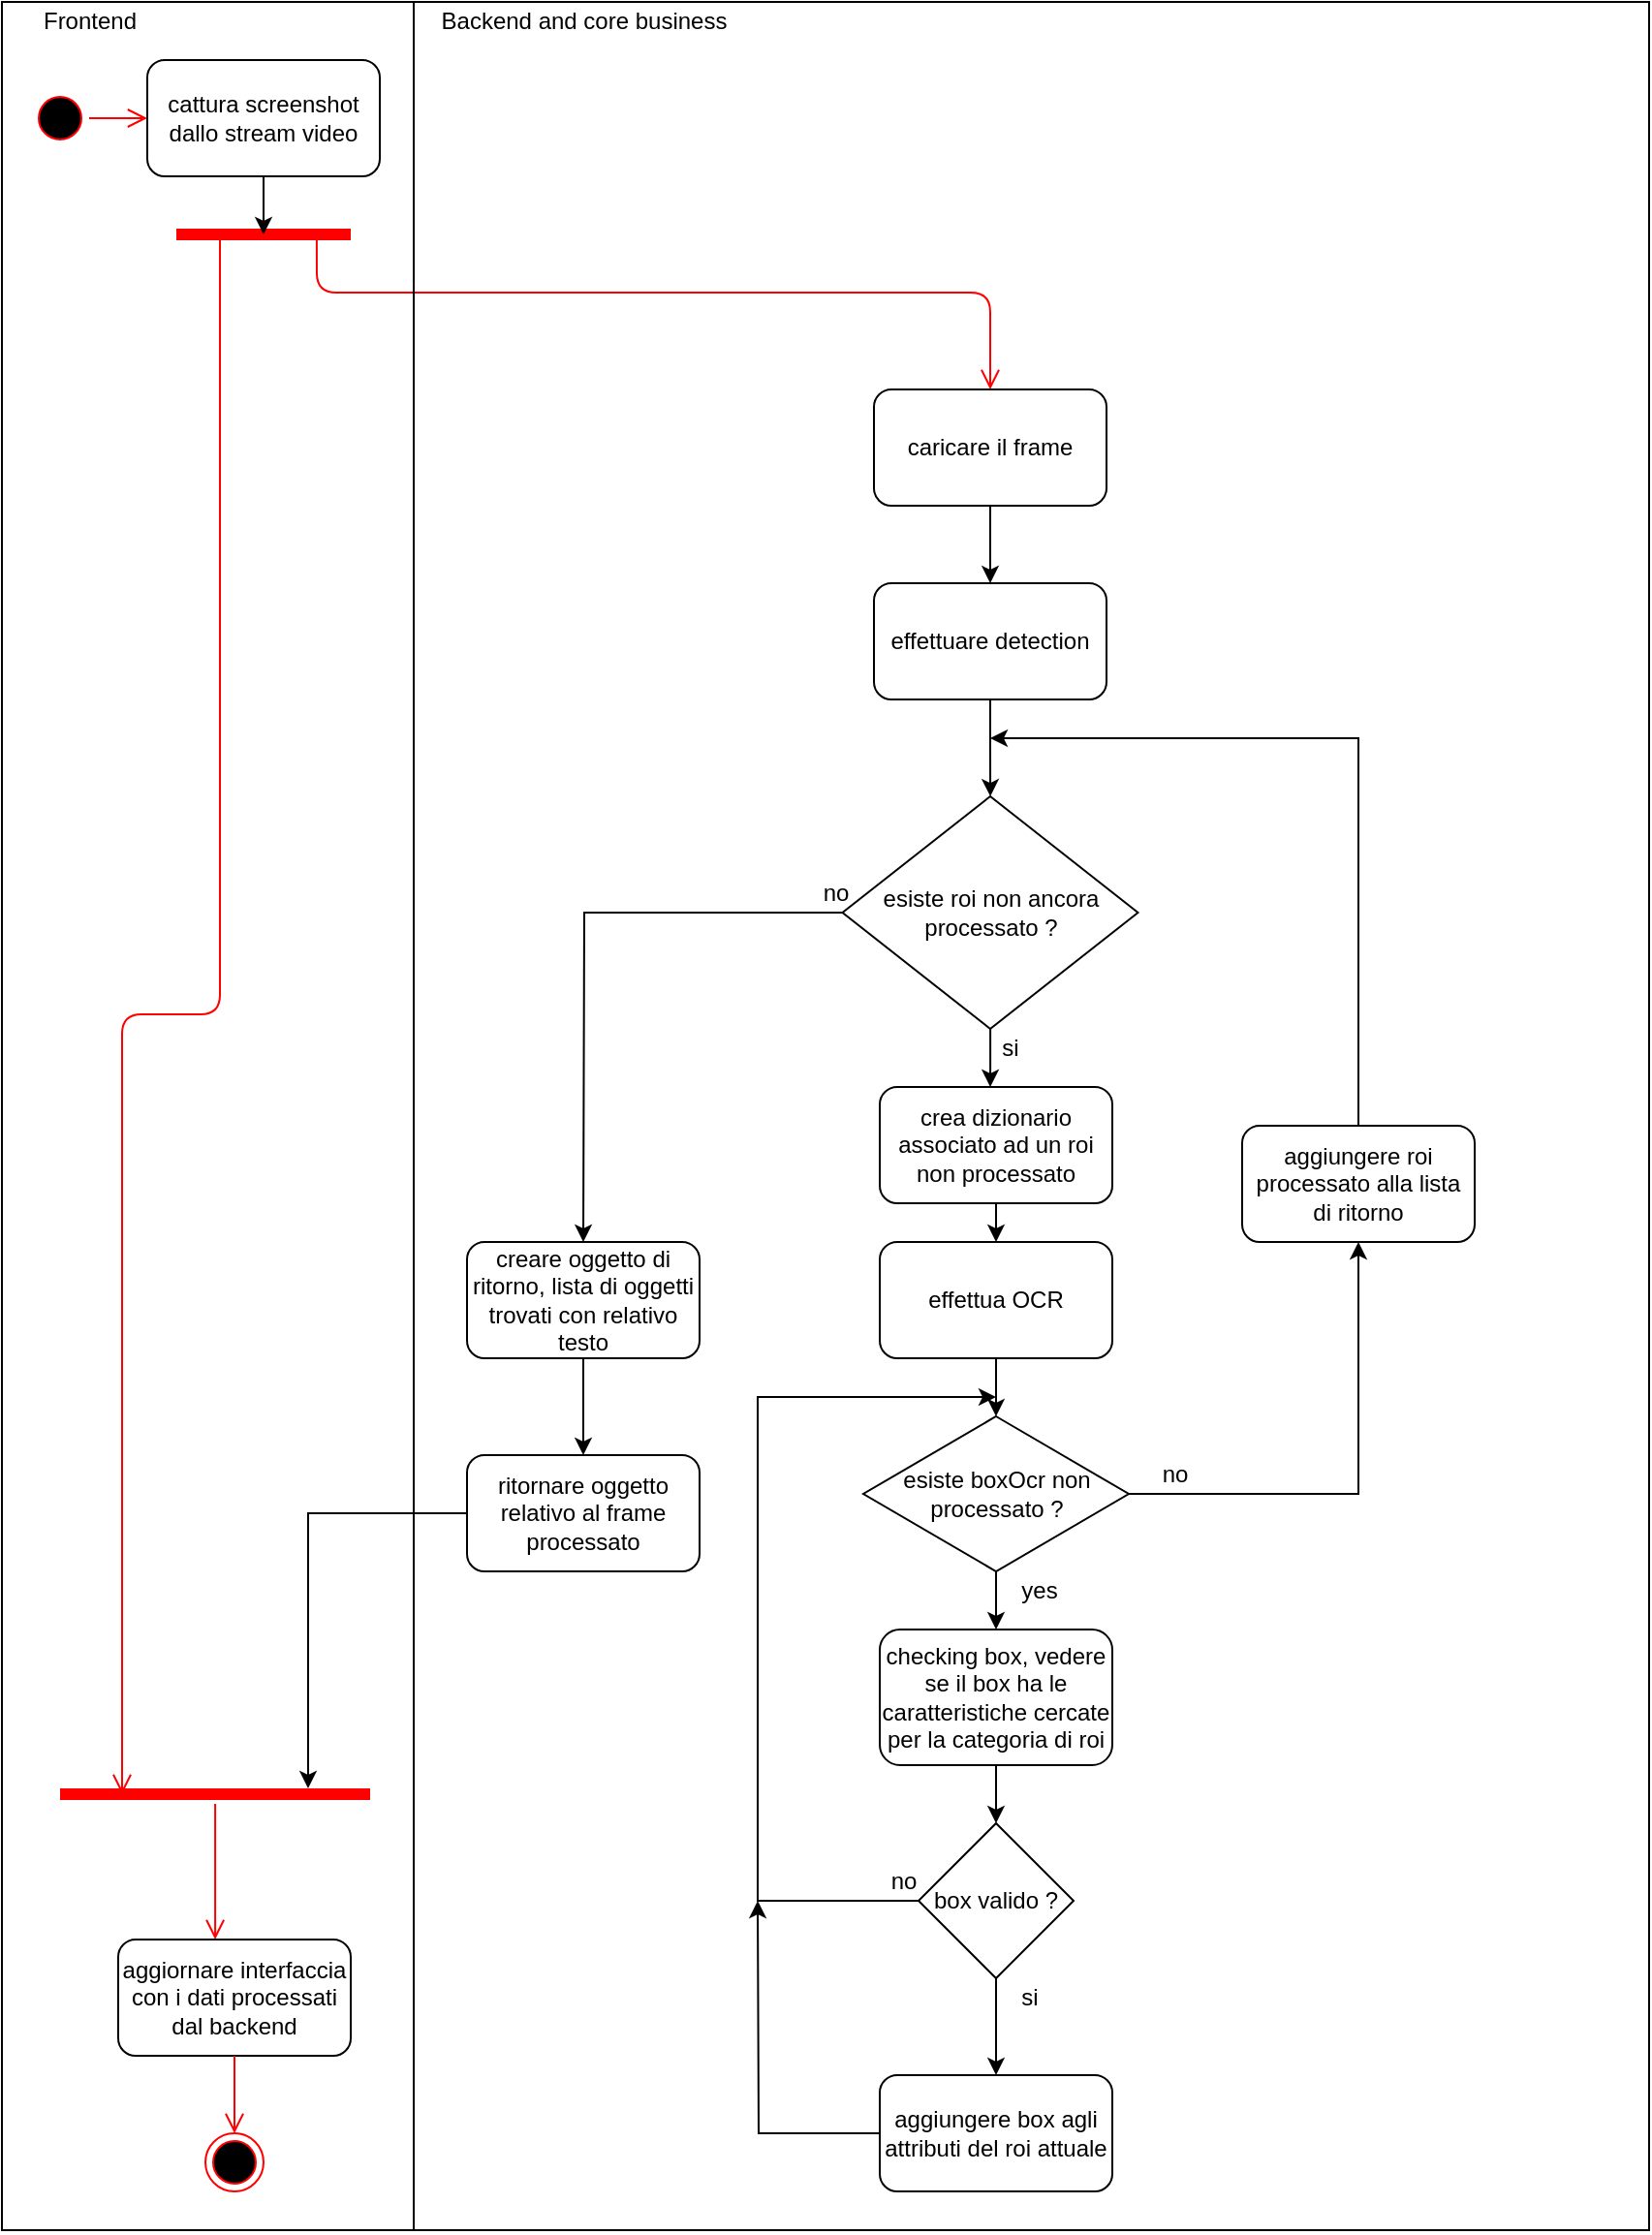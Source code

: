 <mxfile version="13.3.9" type="device"><diagram id="uwBLmsjetammfSKmw6Nh" name="Page-1"><mxGraphModel dx="2363" dy="1387" grid="1" gridSize="10" guides="1" tooltips="1" connect="1" arrows="1" fold="1" page="1" pageScale="1" pageWidth="827" pageHeight="1169" math="0" shadow="0"><root><mxCell id="0"/><mxCell id="1" parent="0"/><mxCell id="QDMbxhfApAFi8phRJ2cl-10" value="" style="rounded=0;whiteSpace=wrap;html=1;" parent="1" vertex="1"><mxGeometry x="40" y="10" width="850" height="1150" as="geometry"/></mxCell><mxCell id="DUnZ_-7SdD26XK_jcVOT-16" value="" style="edgeStyle=orthogonalEdgeStyle;rounded=0;orthogonalLoop=1;jettySize=auto;html=1;" parent="1" source="DUnZ_-7SdD26XK_jcVOT-17" target="DUnZ_-7SdD26XK_jcVOT-19" edge="1"><mxGeometry relative="1" as="geometry"/></mxCell><mxCell id="DUnZ_-7SdD26XK_jcVOT-17" value="caricare il frame" style="rounded=1;whiteSpace=wrap;html=1;" parent="1" vertex="1"><mxGeometry x="490" y="210" width="120" height="60" as="geometry"/></mxCell><mxCell id="DUnZ_-7SdD26XK_jcVOT-18" value="" style="edgeStyle=orthogonalEdgeStyle;rounded=0;orthogonalLoop=1;jettySize=auto;html=1;" parent="1" source="DUnZ_-7SdD26XK_jcVOT-19" target="DUnZ_-7SdD26XK_jcVOT-22" edge="1"><mxGeometry relative="1" as="geometry"/></mxCell><mxCell id="DUnZ_-7SdD26XK_jcVOT-19" value="effettuare detection" style="rounded=1;whiteSpace=wrap;html=1;" parent="1" vertex="1"><mxGeometry x="490" y="310" width="120" height="60" as="geometry"/></mxCell><mxCell id="DUnZ_-7SdD26XK_jcVOT-20" style="edgeStyle=orthogonalEdgeStyle;rounded=0;orthogonalLoop=1;jettySize=auto;html=1;" parent="1" source="DUnZ_-7SdD26XK_jcVOT-22" edge="1"><mxGeometry relative="1" as="geometry"><mxPoint x="340" y="650" as="targetPoint"/></mxGeometry></mxCell><mxCell id="DUnZ_-7SdD26XK_jcVOT-21" value="" style="edgeStyle=orthogonalEdgeStyle;rounded=0;orthogonalLoop=1;jettySize=auto;html=1;" parent="1" source="DUnZ_-7SdD26XK_jcVOT-22" edge="1"><mxGeometry relative="1" as="geometry"><mxPoint x="550" y="570" as="targetPoint"/></mxGeometry></mxCell><mxCell id="DUnZ_-7SdD26XK_jcVOT-22" value="esiste roi non ancora processato ?" style="rhombus;whiteSpace=wrap;html=1;" parent="1" vertex="1"><mxGeometry x="473.75" y="420" width="152.5" height="120" as="geometry"/></mxCell><mxCell id="DUnZ_-7SdD26XK_jcVOT-23" style="edgeStyle=orthogonalEdgeStyle;rounded=0;orthogonalLoop=1;jettySize=auto;html=1;" parent="1" source="DUnZ_-7SdD26XK_jcVOT-24" edge="1"><mxGeometry relative="1" as="geometry"><mxPoint x="553" y="650" as="targetPoint"/></mxGeometry></mxCell><mxCell id="DUnZ_-7SdD26XK_jcVOT-24" value="crea dizionario associato ad un roi non processato" style="rounded=1;whiteSpace=wrap;html=1;" parent="1" vertex="1"><mxGeometry x="493" y="570" width="120" height="60" as="geometry"/></mxCell><mxCell id="DUnZ_-7SdD26XK_jcVOT-25" value="" style="edgeStyle=orthogonalEdgeStyle;rounded=0;orthogonalLoop=1;jettySize=auto;html=1;" parent="1" source="DUnZ_-7SdD26XK_jcVOT-26" target="DUnZ_-7SdD26XK_jcVOT-29" edge="1"><mxGeometry relative="1" as="geometry"/></mxCell><mxCell id="DUnZ_-7SdD26XK_jcVOT-26" value="effettua OCR" style="rounded=1;whiteSpace=wrap;html=1;" parent="1" vertex="1"><mxGeometry x="493" y="650" width="120" height="60" as="geometry"/></mxCell><mxCell id="DUnZ_-7SdD26XK_jcVOT-27" value="" style="edgeStyle=orthogonalEdgeStyle;rounded=0;orthogonalLoop=1;jettySize=auto;html=1;" parent="1" source="DUnZ_-7SdD26XK_jcVOT-29" target="DUnZ_-7SdD26XK_jcVOT-33" edge="1"><mxGeometry relative="1" as="geometry"/></mxCell><mxCell id="DUnZ_-7SdD26XK_jcVOT-28" style="edgeStyle=orthogonalEdgeStyle;rounded=0;orthogonalLoop=1;jettySize=auto;html=1;" parent="1" source="DUnZ_-7SdD26XK_jcVOT-29" target="DUnZ_-7SdD26XK_jcVOT-31" edge="1"><mxGeometry relative="1" as="geometry"/></mxCell><mxCell id="DUnZ_-7SdD26XK_jcVOT-29" value="esiste boxOcr non processato ?" style="rhombus;whiteSpace=wrap;html=1;" parent="1" vertex="1"><mxGeometry x="484.5" y="740" width="137" height="80" as="geometry"/></mxCell><mxCell id="DUnZ_-7SdD26XK_jcVOT-30" style="edgeStyle=orthogonalEdgeStyle;rounded=0;orthogonalLoop=1;jettySize=auto;html=1;" parent="1" source="DUnZ_-7SdD26XK_jcVOT-31" edge="1"><mxGeometry relative="1" as="geometry"><mxPoint x="550" y="390" as="targetPoint"/><Array as="points"><mxPoint x="740" y="390"/></Array></mxGeometry></mxCell><mxCell id="DUnZ_-7SdD26XK_jcVOT-31" value="aggiungere roi processato alla lista di ritorno" style="rounded=1;whiteSpace=wrap;html=1;" parent="1" vertex="1"><mxGeometry x="680" y="590" width="120" height="60" as="geometry"/></mxCell><mxCell id="DUnZ_-7SdD26XK_jcVOT-32" value="" style="edgeStyle=orthogonalEdgeStyle;rounded=0;orthogonalLoop=1;jettySize=auto;html=1;" parent="1" source="DUnZ_-7SdD26XK_jcVOT-33" target="DUnZ_-7SdD26XK_jcVOT-36" edge="1"><mxGeometry relative="1" as="geometry"/></mxCell><mxCell id="DUnZ_-7SdD26XK_jcVOT-33" value="checking box, vedere se il box ha le caratteristiche cercate per la categoria di roi" style="rounded=1;whiteSpace=wrap;html=1;" parent="1" vertex="1"><mxGeometry x="493" y="850" width="120" height="70" as="geometry"/></mxCell><mxCell id="DUnZ_-7SdD26XK_jcVOT-34" value="" style="edgeStyle=orthogonalEdgeStyle;rounded=0;orthogonalLoop=1;jettySize=auto;html=1;" parent="1" source="DUnZ_-7SdD26XK_jcVOT-36" target="DUnZ_-7SdD26XK_jcVOT-38" edge="1"><mxGeometry relative="1" as="geometry"/></mxCell><mxCell id="DUnZ_-7SdD26XK_jcVOT-35" style="edgeStyle=orthogonalEdgeStyle;rounded=0;orthogonalLoop=1;jettySize=auto;html=1;" parent="1" source="DUnZ_-7SdD26XK_jcVOT-36" edge="1"><mxGeometry relative="1" as="geometry"><mxPoint x="553" y="730" as="targetPoint"/><Array as="points"><mxPoint x="430" y="990"/><mxPoint x="430" y="730"/></Array></mxGeometry></mxCell><mxCell id="DUnZ_-7SdD26XK_jcVOT-36" value="box valido ?" style="rhombus;whiteSpace=wrap;html=1;" parent="1" vertex="1"><mxGeometry x="513" y="950" width="80" height="80" as="geometry"/></mxCell><mxCell id="DUnZ_-7SdD26XK_jcVOT-37" style="edgeStyle=orthogonalEdgeStyle;rounded=0;orthogonalLoop=1;jettySize=auto;html=1;" parent="1" source="DUnZ_-7SdD26XK_jcVOT-38" edge="1"><mxGeometry relative="1" as="geometry"><mxPoint x="430" y="990" as="targetPoint"/></mxGeometry></mxCell><mxCell id="DUnZ_-7SdD26XK_jcVOT-38" value="aggiungere box agli attributi del roi attuale" style="rounded=1;whiteSpace=wrap;html=1;" parent="1" vertex="1"><mxGeometry x="493" y="1080" width="120" height="60" as="geometry"/></mxCell><mxCell id="DUnZ_-7SdD26XK_jcVOT-39" style="edgeStyle=orthogonalEdgeStyle;rounded=0;orthogonalLoop=1;jettySize=auto;html=1;entryX=0.5;entryY=0;entryDx=0;entryDy=0;" parent="1" source="DUnZ_-7SdD26XK_jcVOT-40" target="DUnZ_-7SdD26XK_jcVOT-42" edge="1"><mxGeometry relative="1" as="geometry"/></mxCell><mxCell id="DUnZ_-7SdD26XK_jcVOT-40" value="creare oggetto di ritorno, lista di oggetti trovati con relativo testo" style="rounded=1;whiteSpace=wrap;html=1;" parent="1" vertex="1"><mxGeometry x="280" y="650" width="120" height="60" as="geometry"/></mxCell><mxCell id="DUnZ_-7SdD26XK_jcVOT-41" value="" style="edgeStyle=orthogonalEdgeStyle;rounded=0;orthogonalLoop=1;jettySize=auto;html=1;entryX=0.8;entryY=0.2;entryDx=0;entryDy=0;entryPerimeter=0;" parent="1" source="DUnZ_-7SdD26XK_jcVOT-42" target="QDMbxhfApAFi8phRJ2cl-1" edge="1"><mxGeometry relative="1" as="geometry"><mxPoint x="340" y="870" as="targetPoint"/></mxGeometry></mxCell><mxCell id="DUnZ_-7SdD26XK_jcVOT-42" value="ritornare oggetto relativo al frame processato" style="rounded=1;whiteSpace=wrap;html=1;" parent="1" vertex="1"><mxGeometry x="280" y="760" width="120" height="60" as="geometry"/></mxCell><mxCell id="DUnZ_-7SdD26XK_jcVOT-43" value="no" style="text;html=1;align=center;verticalAlign=middle;resizable=0;points=[];autosize=1;" parent="1" vertex="1"><mxGeometry x="630" y="760" width="30" height="20" as="geometry"/></mxCell><mxCell id="DUnZ_-7SdD26XK_jcVOT-44" value="yes" style="text;html=1;align=center;verticalAlign=middle;resizable=0;points=[];autosize=1;" parent="1" vertex="1"><mxGeometry x="560" y="820" width="30" height="20" as="geometry"/></mxCell><mxCell id="DUnZ_-7SdD26XK_jcVOT-45" value="si" style="text;html=1;align=center;verticalAlign=middle;resizable=0;points=[];autosize=1;" parent="1" vertex="1"><mxGeometry x="550" y="540" width="20" height="20" as="geometry"/></mxCell><mxCell id="DUnZ_-7SdD26XK_jcVOT-46" value="no" style="text;html=1;align=center;verticalAlign=middle;resizable=0;points=[];autosize=1;" parent="1" vertex="1"><mxGeometry x="455" y="460" width="30" height="20" as="geometry"/></mxCell><mxCell id="DUnZ_-7SdD26XK_jcVOT-47" value="si" style="text;html=1;align=center;verticalAlign=middle;resizable=0;points=[];autosize=1;" parent="1" vertex="1"><mxGeometry x="560" y="1030" width="20" height="20" as="geometry"/></mxCell><mxCell id="DUnZ_-7SdD26XK_jcVOT-48" value="no" style="text;html=1;align=center;verticalAlign=middle;resizable=0;points=[];autosize=1;" parent="1" vertex="1"><mxGeometry x="489.5" y="970" width="30" height="20" as="geometry"/></mxCell><mxCell id="QDMbxhfApAFi8phRJ2cl-1" value="" style="shape=line;html=1;strokeWidth=6;strokeColor=#ff0000;" parent="1" vertex="1"><mxGeometry x="70" y="930" width="160" height="10" as="geometry"/></mxCell><mxCell id="QDMbxhfApAFi8phRJ2cl-2" value="" style="edgeStyle=orthogonalEdgeStyle;html=1;verticalAlign=bottom;endArrow=open;endSize=8;strokeColor=#ff0000;entryX=0.417;entryY=0;entryDx=0;entryDy=0;entryPerimeter=0;" parent="1" source="QDMbxhfApAFi8phRJ2cl-1" target="QDMbxhfApAFi8phRJ2cl-11" edge="1"><mxGeometry relative="1" as="geometry"><mxPoint x="160" y="1040" as="targetPoint"/><Array as="points"/></mxGeometry></mxCell><mxCell id="QDMbxhfApAFi8phRJ2cl-3" value="" style="shape=line;html=1;strokeWidth=6;strokeColor=#ff0000;" parent="1" vertex="1"><mxGeometry x="130" y="125" width="90" height="10" as="geometry"/></mxCell><mxCell id="QDMbxhfApAFi8phRJ2cl-4" value="" style="edgeStyle=orthogonalEdgeStyle;html=1;verticalAlign=bottom;endArrow=open;endSize=8;strokeColor=#ff0000;exitX=0.25;exitY=0.5;exitDx=0;exitDy=0;exitPerimeter=0;entryX=0.2;entryY=0.5;entryDx=0;entryDy=0;entryPerimeter=0;" parent="1" source="QDMbxhfApAFi8phRJ2cl-3" target="QDMbxhfApAFi8phRJ2cl-1" edge="1"><mxGeometry relative="1" as="geometry"><mxPoint x="176" y="930" as="targetPoint"/><Array as="points"/></mxGeometry></mxCell><mxCell id="QDMbxhfApAFi8phRJ2cl-5" value="" style="edgeStyle=orthogonalEdgeStyle;html=1;verticalAlign=bottom;endArrow=open;endSize=8;strokeColor=#ff0000;exitX=0.805;exitY=0.8;exitDx=0;exitDy=0;exitPerimeter=0;" parent="1" source="QDMbxhfApAFi8phRJ2cl-3" edge="1"><mxGeometry relative="1" as="geometry"><mxPoint x="550" y="210" as="targetPoint"/><mxPoint x="290" y="140" as="sourcePoint"/><Array as="points"><mxPoint x="286" y="160"/><mxPoint x="550" y="160"/><mxPoint x="550" y="210"/></Array></mxGeometry></mxCell><mxCell id="QDMbxhfApAFi8phRJ2cl-8" value="" style="edgeStyle=orthogonalEdgeStyle;rounded=0;orthogonalLoop=1;jettySize=auto;html=1;" parent="1" source="QDMbxhfApAFi8phRJ2cl-6" edge="1"><mxGeometry relative="1" as="geometry"><mxPoint x="175" y="130" as="targetPoint"/></mxGeometry></mxCell><mxCell id="QDMbxhfApAFi8phRJ2cl-6" value="cattura screenshot&lt;br&gt;dallo stream video" style="rounded=1;whiteSpace=wrap;html=1;" parent="1" vertex="1"><mxGeometry x="115" y="40" width="120" height="60" as="geometry"/></mxCell><mxCell id="QDMbxhfApAFi8phRJ2cl-11" value="aggiornare interfaccia&lt;br&gt;con i dati processati dal backend" style="rounded=1;whiteSpace=wrap;html=1;" parent="1" vertex="1"><mxGeometry x="100" y="1010" width="120" height="60" as="geometry"/></mxCell><mxCell id="QDMbxhfApAFi8phRJ2cl-12" value="" style="endArrow=none;html=1;entryX=0.25;entryY=0;entryDx=0;entryDy=0;exitX=0.25;exitY=1;exitDx=0;exitDy=0;" parent="1" source="QDMbxhfApAFi8phRJ2cl-10" target="QDMbxhfApAFi8phRJ2cl-10" edge="1"><mxGeometry width="50" height="50" relative="1" as="geometry"><mxPoint x="270" y="290" as="sourcePoint"/><mxPoint x="320" y="240" as="targetPoint"/></mxGeometry></mxCell><mxCell id="QDMbxhfApAFi8phRJ2cl-13" value="Frontend" style="text;html=1;align=center;verticalAlign=middle;resizable=0;points=[];autosize=1;" parent="1" vertex="1"><mxGeometry x="55" y="10" width="60" height="20" as="geometry"/></mxCell><mxCell id="QDMbxhfApAFi8phRJ2cl-14" value="Backend and core business" style="text;html=1;align=center;verticalAlign=middle;resizable=0;points=[];autosize=1;" parent="1" vertex="1"><mxGeometry x="260" y="10" width="160" height="20" as="geometry"/></mxCell><mxCell id="QDMbxhfApAFi8phRJ2cl-15" value="" style="ellipse;html=1;shape=startState;fillColor=#000000;strokeColor=#ff0000;" parent="1" vertex="1"><mxGeometry x="55" y="55" width="30" height="30" as="geometry"/></mxCell><mxCell id="QDMbxhfApAFi8phRJ2cl-16" value="" style="edgeStyle=orthogonalEdgeStyle;html=1;verticalAlign=bottom;endArrow=open;endSize=8;strokeColor=#ff0000;" parent="1" source="QDMbxhfApAFi8phRJ2cl-15" target="QDMbxhfApAFi8phRJ2cl-6" edge="1"><mxGeometry relative="1" as="geometry"><mxPoint x="75" y="140" as="targetPoint"/></mxGeometry></mxCell><mxCell id="lql2A_3Z9zK6b4rXfRFr-1" value="" style="ellipse;html=1;shape=endState;fillColor=#000000;strokeColor=#ff0000;" vertex="1" parent="1"><mxGeometry x="145" y="1110" width="30" height="30" as="geometry"/></mxCell><mxCell id="lql2A_3Z9zK6b4rXfRFr-2" value="" style="edgeStyle=orthogonalEdgeStyle;html=1;verticalAlign=bottom;endArrow=open;endSize=8;strokeColor=#ff0000;entryX=0.5;entryY=0;entryDx=0;entryDy=0;exitX=0.5;exitY=1;exitDx=0;exitDy=0;" edge="1" parent="1" source="QDMbxhfApAFi8phRJ2cl-11" target="lql2A_3Z9zK6b4rXfRFr-1"><mxGeometry relative="1" as="geometry"><mxPoint x="20" y="640" as="targetPoint"/><mxPoint y="800" as="sourcePoint"/></mxGeometry></mxCell></root></mxGraphModel></diagram></mxfile>